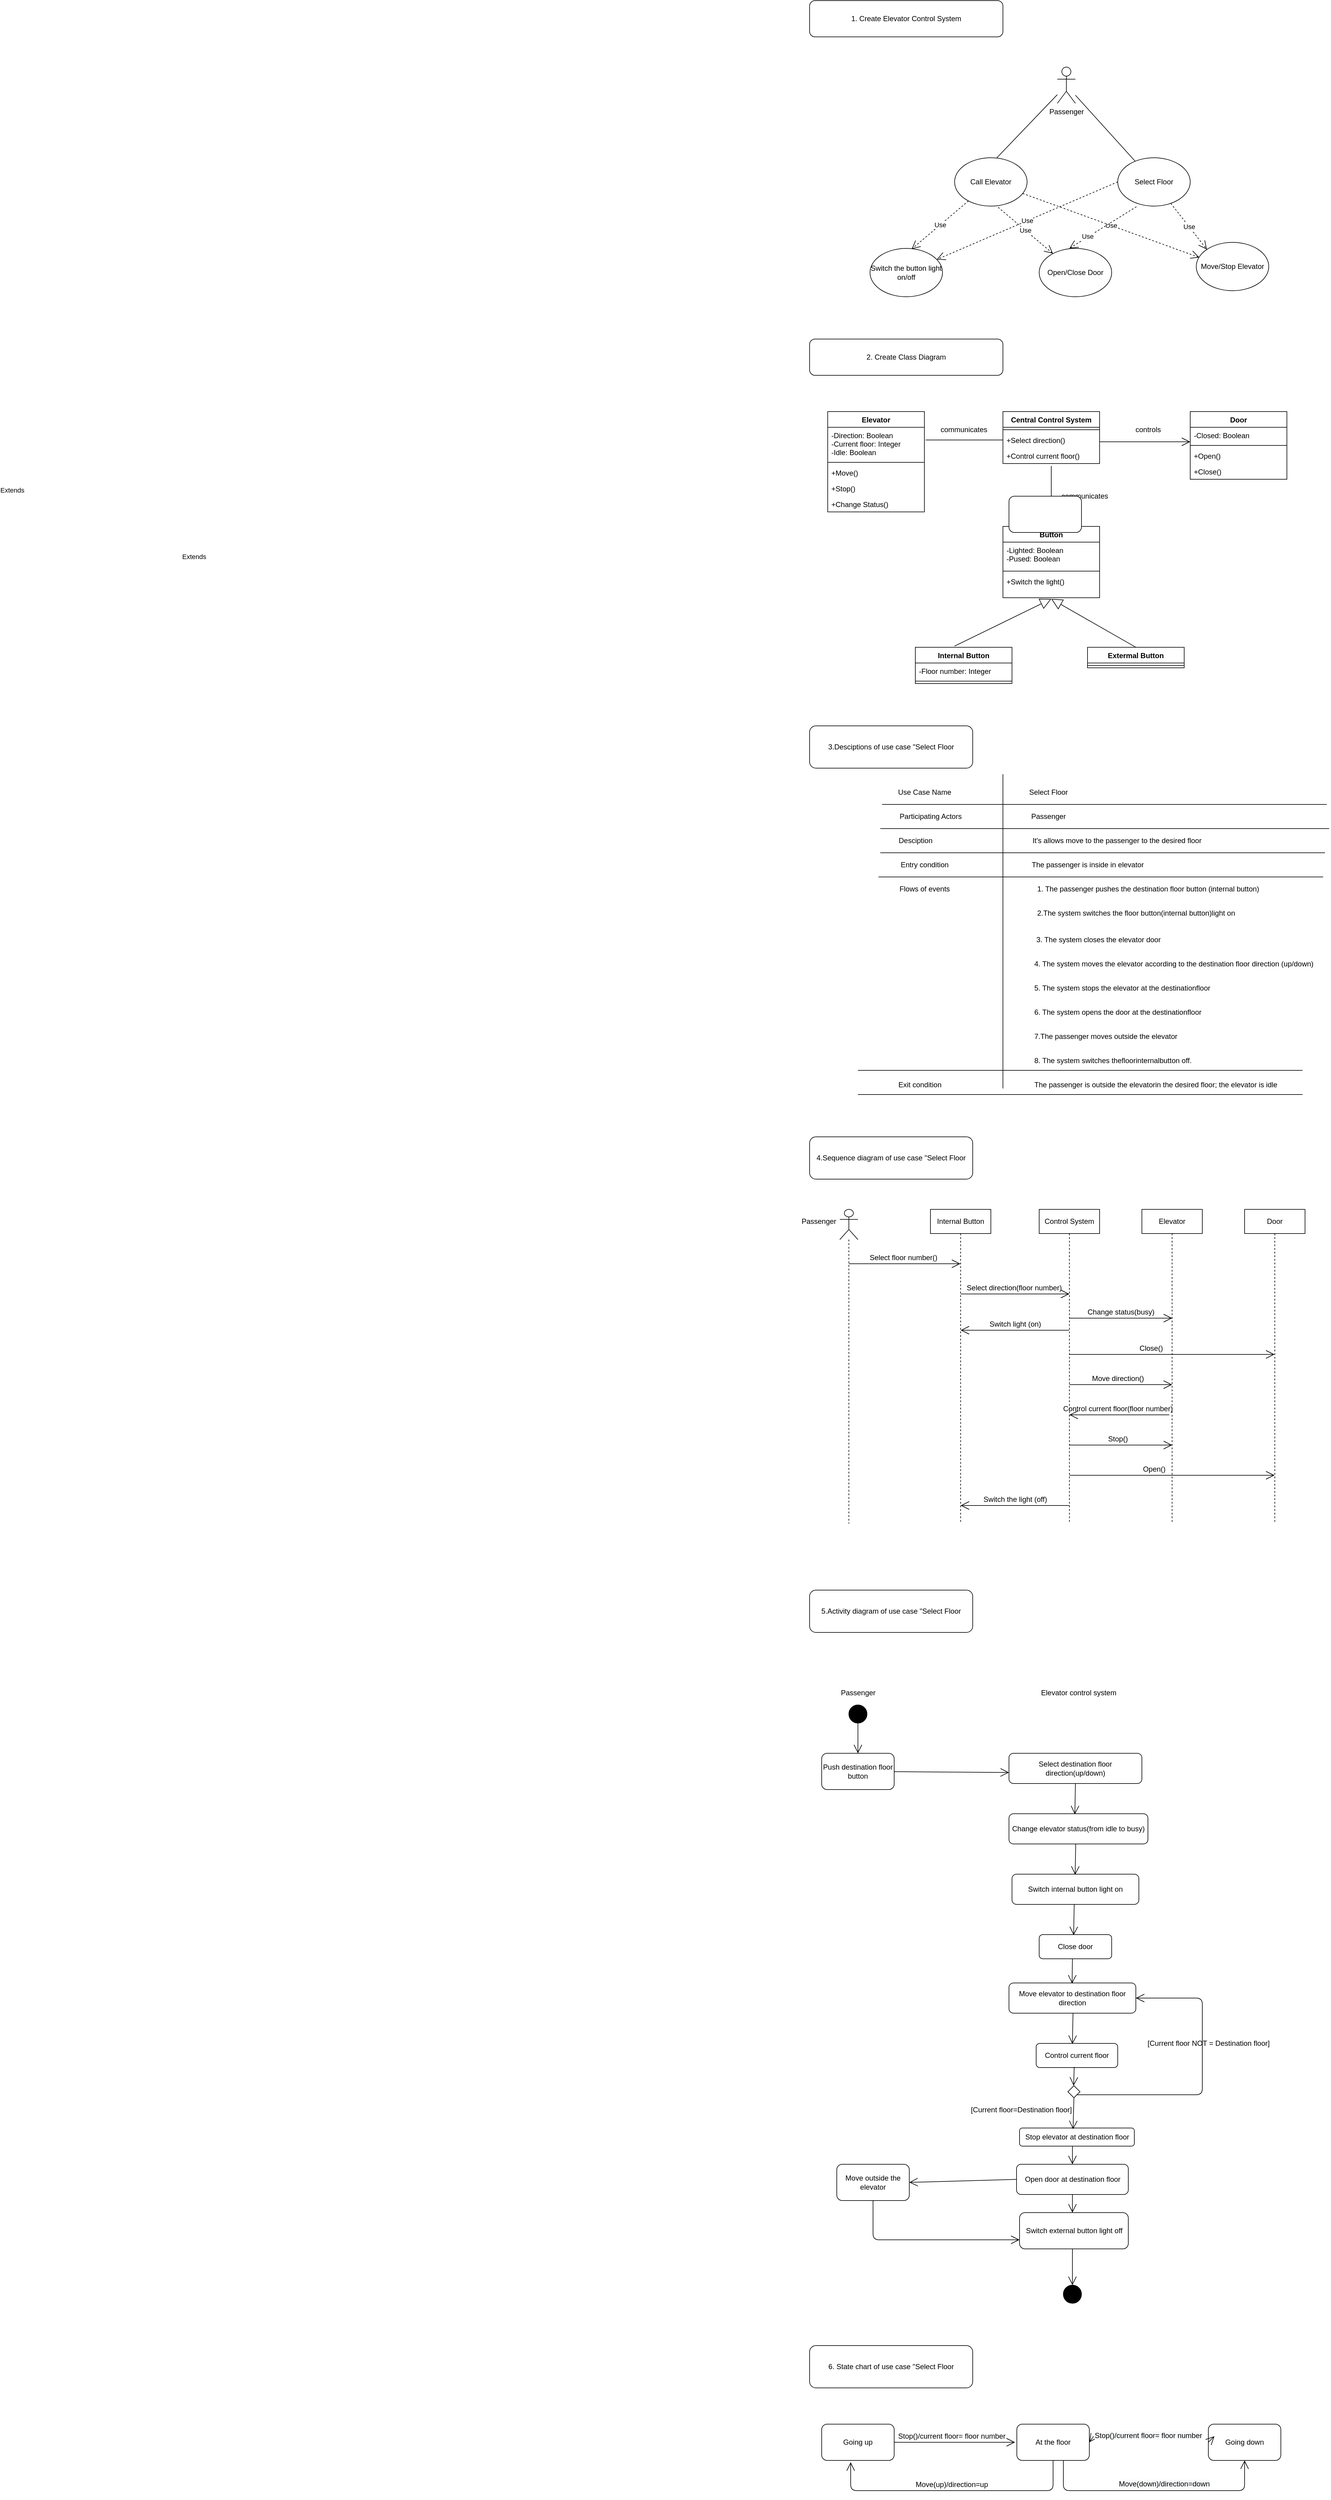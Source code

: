 <mxfile version="14.5.1" type="google"><diagram id="pbk_MvcnNwwF2Nm0zAJP" name="Page-1"><mxGraphModel dx="2944" dy="737" grid="1" gridSize="10" guides="1" tooltips="1" connect="1" arrows="1" fold="1" page="1" pageScale="1" pageWidth="850" pageHeight="1100" math="0" shadow="0"><root><mxCell id="0"/><mxCell id="1" parent="0"/><mxCell id="ziAz_eVCTPs4lHtMJusK-6" value="Passenger" style="shape=umlActor;verticalLabelPosition=bottom;verticalAlign=top;html=1;outlineConnect=0;" parent="1" vertex="1"><mxGeometry x="410" y="110" width="30" height="60" as="geometry"/></mxCell><mxCell id="ziAz_eVCTPs4lHtMJusK-7" value="" style="endArrow=none;html=1;" parent="1" target="ziAz_eVCTPs4lHtMJusK-6" edge="1"><mxGeometry width="50" height="50" relative="1" as="geometry"><mxPoint x="310" y="260" as="sourcePoint"/><mxPoint x="360" y="210" as="targetPoint"/></mxGeometry></mxCell><mxCell id="ziAz_eVCTPs4lHtMJusK-8" value="" style="endArrow=none;html=1;" parent="1" source="ziAz_eVCTPs4lHtMJusK-10" target="ziAz_eVCTPs4lHtMJusK-6" edge="1"><mxGeometry width="50" height="50" relative="1" as="geometry"><mxPoint x="500" y="260" as="sourcePoint"/><mxPoint x="480" y="210" as="targetPoint"/></mxGeometry></mxCell><mxCell id="ziAz_eVCTPs4lHtMJusK-9" value="Call Elevator" style="ellipse;whiteSpace=wrap;html=1;" parent="1" vertex="1"><mxGeometry x="240" y="260" width="120" height="80" as="geometry"/></mxCell><mxCell id="ziAz_eVCTPs4lHtMJusK-10" value="Select Floor" style="ellipse;whiteSpace=wrap;html=1;" parent="1" vertex="1"><mxGeometry x="510" y="260" width="120" height="80" as="geometry"/></mxCell><mxCell id="ziAz_eVCTPs4lHtMJusK-11" value="Switch the button light on/off" style="ellipse;whiteSpace=wrap;html=1;" parent="1" vertex="1"><mxGeometry x="100" y="410" width="120" height="80" as="geometry"/></mxCell><mxCell id="ziAz_eVCTPs4lHtMJusK-12" value="Open/Close Door" style="ellipse;whiteSpace=wrap;html=1;" parent="1" vertex="1"><mxGeometry x="380" y="410" width="120" height="80" as="geometry"/></mxCell><mxCell id="ziAz_eVCTPs4lHtMJusK-13" value="Move/Stop Elevator" style="ellipse;whiteSpace=wrap;html=1;" parent="1" vertex="1"><mxGeometry x="640" y="400" width="120" height="80" as="geometry"/></mxCell><mxCell id="ziAz_eVCTPs4lHtMJusK-14" value="Use" style="endArrow=open;endSize=12;dashed=1;html=1;entryX=0.575;entryY=0.013;entryDx=0;entryDy=0;entryPerimeter=0;" parent="1" source="ziAz_eVCTPs4lHtMJusK-9" target="ziAz_eVCTPs4lHtMJusK-11" edge="1"><mxGeometry width="160" relative="1" as="geometry"><mxPoint x="100" y="380" as="sourcePoint"/><mxPoint x="260" y="380" as="targetPoint"/></mxGeometry></mxCell><mxCell id="ziAz_eVCTPs4lHtMJusK-16" value="Use" style="endArrow=open;endSize=12;dashed=1;html=1;exitX=0.6;exitY=1.025;exitDx=0;exitDy=0;exitPerimeter=0;" parent="1" source="ziAz_eVCTPs4lHtMJusK-9" target="ziAz_eVCTPs4lHtMJusK-12" edge="1"><mxGeometry width="160" relative="1" as="geometry"><mxPoint x="310" y="560" as="sourcePoint"/><mxPoint x="470" y="560" as="targetPoint"/></mxGeometry></mxCell><mxCell id="ziAz_eVCTPs4lHtMJusK-17" value="Use" style="endArrow=open;endSize=12;dashed=1;html=1;entryX=0.042;entryY=0.313;entryDx=0;entryDy=0;entryPerimeter=0;" parent="1" source="ziAz_eVCTPs4lHtMJusK-9" target="ziAz_eVCTPs4lHtMJusK-13" edge="1"><mxGeometry width="160" relative="1" as="geometry"><mxPoint x="400" y="370" as="sourcePoint"/><mxPoint x="560" y="370" as="targetPoint"/></mxGeometry></mxCell><mxCell id="ziAz_eVCTPs4lHtMJusK-18" value="Use" style="endArrow=open;endSize=12;dashed=1;html=1;entryX=0;entryY=0;entryDx=0;entryDy=0;" parent="1" source="ziAz_eVCTPs4lHtMJusK-10" target="ziAz_eVCTPs4lHtMJusK-13" edge="1"><mxGeometry width="160" relative="1" as="geometry"><mxPoint x="490" y="600" as="sourcePoint"/><mxPoint x="650" y="600" as="targetPoint"/></mxGeometry></mxCell><mxCell id="ziAz_eVCTPs4lHtMJusK-19" value="Use" style="endArrow=open;endSize=12;dashed=1;html=1;exitX=0.258;exitY=1.013;exitDx=0;exitDy=0;exitPerimeter=0;entryX=0.417;entryY=0;entryDx=0;entryDy=0;entryPerimeter=0;" parent="1" source="ziAz_eVCTPs4lHtMJusK-10" target="ziAz_eVCTPs4lHtMJusK-12" edge="1"><mxGeometry x="0.449" y="-1" width="160" relative="1" as="geometry"><mxPoint x="240" y="650" as="sourcePoint"/><mxPoint x="400" y="650" as="targetPoint"/><mxPoint as="offset"/></mxGeometry></mxCell><mxCell id="ziAz_eVCTPs4lHtMJusK-20" value="Use" style="endArrow=open;endSize=12;dashed=1;html=1;exitX=0;exitY=0.5;exitDx=0;exitDy=0;" parent="1" source="ziAz_eVCTPs4lHtMJusK-10" target="ziAz_eVCTPs4lHtMJusK-11" edge="1"><mxGeometry width="160" relative="1" as="geometry"><mxPoint x="440" y="650" as="sourcePoint"/><mxPoint x="600" y="650" as="targetPoint"/></mxGeometry></mxCell><mxCell id="ziAz_eVCTPs4lHtMJusK-22" value="1. Create Elevator Control System&lt;br&gt;" style="rounded=1;whiteSpace=wrap;html=1;" parent="1" vertex="1"><mxGeometry width="320" height="60" as="geometry"/></mxCell><mxCell id="ziAz_eVCTPs4lHtMJusK-23" value="2. Create Class Diagram&lt;br&gt;" style="rounded=1;whiteSpace=wrap;html=1;" parent="1" vertex="1"><mxGeometry y="560" width="320" height="60" as="geometry"/></mxCell><mxCell id="ziAz_eVCTPs4lHtMJusK-32" value="Elevator" style="swimlane;fontStyle=1;align=center;verticalAlign=top;childLayout=stackLayout;horizontal=1;startSize=26;horizontalStack=0;resizeParent=1;resizeParentMax=0;resizeLast=0;collapsible=1;marginBottom=0;" parent="1" vertex="1"><mxGeometry x="30" y="680" width="160" height="166" as="geometry"/></mxCell><mxCell id="ziAz_eVCTPs4lHtMJusK-33" value="-Direction: Boolean&#10;-Current floor: Integer&#10;-Idle: Boolean" style="text;strokeColor=none;fillColor=none;align=left;verticalAlign=top;spacingLeft=4;spacingRight=4;overflow=hidden;rotatable=0;points=[[0,0.5],[1,0.5]];portConstraint=eastwest;" parent="ziAz_eVCTPs4lHtMJusK-32" vertex="1"><mxGeometry y="26" width="160" height="54" as="geometry"/></mxCell><mxCell id="ziAz_eVCTPs4lHtMJusK-34" value="" style="line;strokeWidth=1;fillColor=none;align=left;verticalAlign=middle;spacingTop=-1;spacingLeft=3;spacingRight=3;rotatable=0;labelPosition=right;points=[];portConstraint=eastwest;" parent="ziAz_eVCTPs4lHtMJusK-32" vertex="1"><mxGeometry y="80" width="160" height="8" as="geometry"/></mxCell><mxCell id="ziAz_eVCTPs4lHtMJusK-56" value="+Move()&#10;" style="text;strokeColor=none;fillColor=none;align=left;verticalAlign=top;spacingLeft=4;spacingRight=4;overflow=hidden;rotatable=0;points=[[0,0.5],[1,0.5]];portConstraint=eastwest;" parent="ziAz_eVCTPs4lHtMJusK-32" vertex="1"><mxGeometry y="88" width="160" height="26" as="geometry"/></mxCell><mxCell id="ziAz_eVCTPs4lHtMJusK-57" value="+Stop()" style="text;strokeColor=none;fillColor=none;align=left;verticalAlign=top;spacingLeft=4;spacingRight=4;overflow=hidden;rotatable=0;points=[[0,0.5],[1,0.5]];portConstraint=eastwest;" parent="ziAz_eVCTPs4lHtMJusK-32" vertex="1"><mxGeometry y="114" width="160" height="26" as="geometry"/></mxCell><mxCell id="gfGAwWqPzWDFvQVT1pBm-1" value="+Change Status()" style="text;strokeColor=none;fillColor=none;align=left;verticalAlign=top;spacingLeft=4;spacingRight=4;overflow=hidden;rotatable=0;points=[[0,0.5],[1,0.5]];portConstraint=eastwest;" vertex="1" parent="ziAz_eVCTPs4lHtMJusK-32"><mxGeometry y="140" width="160" height="26" as="geometry"/></mxCell><mxCell id="ziAz_eVCTPs4lHtMJusK-36" value="Central Control System" style="swimlane;fontStyle=1;align=center;verticalAlign=top;childLayout=stackLayout;horizontal=1;startSize=26;horizontalStack=0;resizeParent=1;resizeParentMax=0;resizeLast=0;collapsible=1;marginBottom=0;" parent="1" vertex="1"><mxGeometry x="320" y="680" width="160" height="86" as="geometry"/></mxCell><mxCell id="ziAz_eVCTPs4lHtMJusK-38" value="" style="line;strokeWidth=1;fillColor=none;align=left;verticalAlign=middle;spacingTop=-1;spacingLeft=3;spacingRight=3;rotatable=0;labelPosition=right;points=[];portConstraint=eastwest;" parent="ziAz_eVCTPs4lHtMJusK-36" vertex="1"><mxGeometry y="26" width="160" height="8" as="geometry"/></mxCell><mxCell id="ziAz_eVCTPs4lHtMJusK-39" value="+Select direction()" style="text;strokeColor=none;fillColor=none;align=left;verticalAlign=top;spacingLeft=4;spacingRight=4;overflow=hidden;rotatable=0;points=[[0,0.5],[1,0.5]];portConstraint=eastwest;" parent="ziAz_eVCTPs4lHtMJusK-36" vertex="1"><mxGeometry y="34" width="160" height="26" as="geometry"/></mxCell><mxCell id="gfGAwWqPzWDFvQVT1pBm-2" value="+Control current floor()" style="text;strokeColor=none;fillColor=none;align=left;verticalAlign=top;spacingLeft=4;spacingRight=4;overflow=hidden;rotatable=0;points=[[0,0.5],[1,0.5]];portConstraint=eastwest;" vertex="1" parent="ziAz_eVCTPs4lHtMJusK-36"><mxGeometry y="60" width="160" height="26" as="geometry"/></mxCell><mxCell id="ziAz_eVCTPs4lHtMJusK-40" value="Door" style="swimlane;fontStyle=1;align=center;verticalAlign=top;childLayout=stackLayout;horizontal=1;startSize=26;horizontalStack=0;resizeParent=1;resizeParentMax=0;resizeLast=0;collapsible=1;marginBottom=0;" parent="1" vertex="1"><mxGeometry x="630" y="680" width="160" height="112" as="geometry"/></mxCell><mxCell id="ziAz_eVCTPs4lHtMJusK-41" value="-Closed: Boolean" style="text;strokeColor=none;fillColor=none;align=left;verticalAlign=top;spacingLeft=4;spacingRight=4;overflow=hidden;rotatable=0;points=[[0,0.5],[1,0.5]];portConstraint=eastwest;" parent="ziAz_eVCTPs4lHtMJusK-40" vertex="1"><mxGeometry y="26" width="160" height="26" as="geometry"/></mxCell><mxCell id="ziAz_eVCTPs4lHtMJusK-42" value="" style="line;strokeWidth=1;fillColor=none;align=left;verticalAlign=middle;spacingTop=-1;spacingLeft=3;spacingRight=3;rotatable=0;labelPosition=right;points=[];portConstraint=eastwest;" parent="ziAz_eVCTPs4lHtMJusK-40" vertex="1"><mxGeometry y="52" width="160" height="8" as="geometry"/></mxCell><mxCell id="ziAz_eVCTPs4lHtMJusK-43" value="+Open()" style="text;strokeColor=none;fillColor=none;align=left;verticalAlign=top;spacingLeft=4;spacingRight=4;overflow=hidden;rotatable=0;points=[[0,0.5],[1,0.5]];portConstraint=eastwest;" parent="ziAz_eVCTPs4lHtMJusK-40" vertex="1"><mxGeometry y="60" width="160" height="26" as="geometry"/></mxCell><mxCell id="gfGAwWqPzWDFvQVT1pBm-3" value="+Close()" style="text;strokeColor=none;fillColor=none;align=left;verticalAlign=top;spacingLeft=4;spacingRight=4;overflow=hidden;rotatable=0;points=[[0,0.5],[1,0.5]];portConstraint=eastwest;" vertex="1" parent="ziAz_eVCTPs4lHtMJusK-40"><mxGeometry y="86" width="160" height="26" as="geometry"/></mxCell><mxCell id="ziAz_eVCTPs4lHtMJusK-44" value="Button" style="swimlane;fontStyle=1;align=center;verticalAlign=top;childLayout=stackLayout;horizontal=1;startSize=26;horizontalStack=0;resizeParent=1;resizeParentMax=0;resizeLast=0;collapsible=1;marginBottom=0;" parent="1" vertex="1"><mxGeometry x="320" y="870" width="160" height="118" as="geometry"/></mxCell><mxCell id="ziAz_eVCTPs4lHtMJusK-45" value="-Lighted: Boolean&#10;-Pused: Boolean" style="text;strokeColor=none;fillColor=none;align=left;verticalAlign=top;spacingLeft=4;spacingRight=4;overflow=hidden;rotatable=0;points=[[0,0.5],[1,0.5]];portConstraint=eastwest;" parent="ziAz_eVCTPs4lHtMJusK-44" vertex="1"><mxGeometry y="26" width="160" height="44" as="geometry"/></mxCell><mxCell id="ziAz_eVCTPs4lHtMJusK-46" value="" style="line;strokeWidth=1;fillColor=none;align=left;verticalAlign=middle;spacingTop=-1;spacingLeft=3;spacingRight=3;rotatable=0;labelPosition=right;points=[];portConstraint=eastwest;" parent="ziAz_eVCTPs4lHtMJusK-44" vertex="1"><mxGeometry y="70" width="160" height="8" as="geometry"/></mxCell><mxCell id="ziAz_eVCTPs4lHtMJusK-47" value="+Switch the light()" style="text;strokeColor=none;fillColor=none;align=left;verticalAlign=top;spacingLeft=4;spacingRight=4;overflow=hidden;rotatable=0;points=[[0,0.5],[1,0.5]];portConstraint=eastwest;" parent="ziAz_eVCTPs4lHtMJusK-44" vertex="1"><mxGeometry y="78" width="160" height="40" as="geometry"/></mxCell><mxCell id="ziAz_eVCTPs4lHtMJusK-48" value="Internal Button" style="swimlane;fontStyle=1;align=center;verticalAlign=top;childLayout=stackLayout;horizontal=1;startSize=26;horizontalStack=0;resizeParent=1;resizeParentMax=0;resizeLast=0;collapsible=1;marginBottom=0;" parent="1" vertex="1"><mxGeometry x="175" y="1070" width="160" height="60" as="geometry"/></mxCell><mxCell id="ziAz_eVCTPs4lHtMJusK-49" value="-Floor number: Integer" style="text;strokeColor=none;fillColor=none;align=left;verticalAlign=top;spacingLeft=4;spacingRight=4;overflow=hidden;rotatable=0;points=[[0,0.5],[1,0.5]];portConstraint=eastwest;" parent="ziAz_eVCTPs4lHtMJusK-48" vertex="1"><mxGeometry y="26" width="160" height="26" as="geometry"/></mxCell><mxCell id="ziAz_eVCTPs4lHtMJusK-50" value="" style="line;strokeWidth=1;fillColor=none;align=left;verticalAlign=middle;spacingTop=-1;spacingLeft=3;spacingRight=3;rotatable=0;labelPosition=right;points=[];portConstraint=eastwest;" parent="ziAz_eVCTPs4lHtMJusK-48" vertex="1"><mxGeometry y="52" width="160" height="8" as="geometry"/></mxCell><mxCell id="gfGAwWqPzWDFvQVT1pBm-6" value="Extermal Button" style="swimlane;fontStyle=1;align=center;verticalAlign=top;childLayout=stackLayout;horizontal=1;startSize=26;horizontalStack=0;resizeParent=1;resizeParentMax=0;resizeLast=0;collapsible=1;marginBottom=0;" vertex="1" parent="1"><mxGeometry x="460" y="1070" width="160" height="34" as="geometry"/></mxCell><mxCell id="gfGAwWqPzWDFvQVT1pBm-8" value="" style="line;strokeWidth=1;fillColor=none;align=left;verticalAlign=middle;spacingTop=-1;spacingLeft=3;spacingRight=3;rotatable=0;labelPosition=right;points=[];portConstraint=eastwest;" vertex="1" parent="gfGAwWqPzWDFvQVT1pBm-6"><mxGeometry y="26" width="160" height="8" as="geometry"/></mxCell><mxCell id="gfGAwWqPzWDFvQVT1pBm-10" value="" style="endArrow=none;html=1;entryX=0;entryY=0.5;entryDx=0;entryDy=0;" edge="1" parent="1" target="ziAz_eVCTPs4lHtMJusK-39"><mxGeometry width="50" height="50" relative="1" as="geometry"><mxPoint x="192" y="727" as="sourcePoint"/><mxPoint x="160" y="950" as="targetPoint"/></mxGeometry></mxCell><mxCell id="gfGAwWqPzWDFvQVT1pBm-11" value="communicates" style="text;html=1;align=center;verticalAlign=middle;resizable=0;points=[];autosize=1;" vertex="1" parent="1"><mxGeometry x="210" y="700" width="90" height="20" as="geometry"/></mxCell><mxCell id="gfGAwWqPzWDFvQVT1pBm-12" value="" style="endArrow=open;endFill=1;endSize=12;html=1;" edge="1" parent="1"><mxGeometry width="160" relative="1" as="geometry"><mxPoint x="480" y="730" as="sourcePoint"/><mxPoint x="630" y="730" as="targetPoint"/></mxGeometry></mxCell><mxCell id="gfGAwWqPzWDFvQVT1pBm-13" value="controls" style="text;html=1;align=center;verticalAlign=middle;resizable=0;points=[];autosize=1;" vertex="1" parent="1"><mxGeometry x="530" y="700" width="60" height="20" as="geometry"/></mxCell><mxCell id="gfGAwWqPzWDFvQVT1pBm-14" value="communicates" style="text;html=1;align=center;verticalAlign=middle;resizable=0;points=[];autosize=1;" vertex="1" parent="1"><mxGeometry x="410" y="810" width="90" height="20" as="geometry"/></mxCell><mxCell id="gfGAwWqPzWDFvQVT1pBm-15" value="" style="endArrow=none;html=1;exitX=0.5;exitY=1.154;exitDx=0;exitDy=0;exitPerimeter=0;" edge="1" parent="1" source="gfGAwWqPzWDFvQVT1pBm-2" target="ziAz_eVCTPs4lHtMJusK-44"><mxGeometry width="50" height="50" relative="1" as="geometry"><mxPoint x="320" y="819.5" as="sourcePoint"/><mxPoint x="448" y="819.5" as="targetPoint"/></mxGeometry></mxCell><mxCell id="gfGAwWqPzWDFvQVT1pBm-18" value="Extends" style="endArrow=block;endSize=16;endFill=0;html=1;exitX=0.406;exitY=-0.033;exitDx=0;exitDy=0;exitPerimeter=0;" edge="1" parent="1" source="ziAz_eVCTPs4lHtMJusK-48"><mxGeometry x="-1" y="1581" width="160" relative="1" as="geometry"><mxPoint x="150" y="1070" as="sourcePoint"/><mxPoint x="400" y="990" as="targetPoint"/><mxPoint x="-867" y="1163" as="offset"/></mxGeometry></mxCell><mxCell id="gfGAwWqPzWDFvQVT1pBm-20" value="Extends" style="endArrow=block;endSize=16;endFill=0;html=1;exitX=0.5;exitY=0;exitDx=0;exitDy=0;" edge="1" parent="1" source="gfGAwWqPzWDFvQVT1pBm-6"><mxGeometry x="1" y="1422" width="160" relative="1" as="geometry"><mxPoint x="520" y="980" as="sourcePoint"/><mxPoint x="400" y="990" as="targetPoint"/><mxPoint x="-714" y="-1305" as="offset"/></mxGeometry></mxCell><mxCell id="gfGAwWqPzWDFvQVT1pBm-21" value="" style="rounded=1;whiteSpace=wrap;html=1;" vertex="1" parent="1"><mxGeometry x="330" y="820" width="120" height="60" as="geometry"/></mxCell><mxCell id="gfGAwWqPzWDFvQVT1pBm-22" value="3.Desciptions of use case &quot;Select Floor" style="rounded=1;whiteSpace=wrap;html=1;" vertex="1" parent="1"><mxGeometry y="1200" width="270" height="70" as="geometry"/></mxCell><mxCell id="gfGAwWqPzWDFvQVT1pBm-25" value="Use Case Name" style="text;html=1;align=center;verticalAlign=middle;resizable=0;points=[];autosize=1;" vertex="1" parent="1"><mxGeometry x="140" y="1300" width="100" height="20" as="geometry"/></mxCell><mxCell id="gfGAwWqPzWDFvQVT1pBm-28" value="Select Floor" style="text;html=1;align=center;verticalAlign=middle;resizable=0;points=[];autosize=1;" vertex="1" parent="1"><mxGeometry x="355" y="1300" width="80" height="20" as="geometry"/></mxCell><mxCell id="gfGAwWqPzWDFvQVT1pBm-29" value="Participating Actors" style="text;html=1;align=center;verticalAlign=middle;resizable=0;points=[];autosize=1;" vertex="1" parent="1"><mxGeometry x="140" y="1340" width="120" height="20" as="geometry"/></mxCell><mxCell id="gfGAwWqPzWDFvQVT1pBm-30" value="Passenger" style="text;html=1;align=center;verticalAlign=middle;resizable=0;points=[];autosize=1;" vertex="1" parent="1"><mxGeometry x="360" y="1340" width="70" height="20" as="geometry"/></mxCell><mxCell id="gfGAwWqPzWDFvQVT1pBm-31" value="Desciption" style="text;html=1;align=center;verticalAlign=middle;resizable=0;points=[];autosize=1;" vertex="1" parent="1"><mxGeometry x="140" y="1380" width="70" height="20" as="geometry"/></mxCell><mxCell id="gfGAwWqPzWDFvQVT1pBm-32" value="It's allows move to the passenger to the desired floor&amp;nbsp;" style="text;html=1;align=center;verticalAlign=middle;resizable=0;points=[];autosize=1;" vertex="1" parent="1"><mxGeometry x="360" y="1380" width="300" height="20" as="geometry"/></mxCell><mxCell id="gfGAwWqPzWDFvQVT1pBm-33" value="Entry condition" style="text;html=1;align=center;verticalAlign=middle;resizable=0;points=[];autosize=1;" vertex="1" parent="1"><mxGeometry x="145" y="1420" width="90" height="20" as="geometry"/></mxCell><mxCell id="gfGAwWqPzWDFvQVT1pBm-34" value="The passenger is inside in elevator" style="text;html=1;align=center;verticalAlign=middle;resizable=0;points=[];autosize=1;" vertex="1" parent="1"><mxGeometry x="360" y="1420" width="200" height="20" as="geometry"/></mxCell><mxCell id="gfGAwWqPzWDFvQVT1pBm-35" value="Flows of events" style="text;html=1;align=center;verticalAlign=middle;resizable=0;points=[];autosize=1;" vertex="1" parent="1"><mxGeometry x="140" y="1460" width="100" height="20" as="geometry"/></mxCell><mxCell id="gfGAwWqPzWDFvQVT1pBm-36" value="1. The passenger pushes the destination floor button (internal button)" style="text;html=1;align=center;verticalAlign=middle;resizable=0;points=[];autosize=1;" vertex="1" parent="1"><mxGeometry x="370" y="1460" width="380" height="20" as="geometry"/></mxCell><mxCell id="gfGAwWqPzWDFvQVT1pBm-37" value="2.The system switches the floor button(internal button)light on" style="text;html=1;align=center;verticalAlign=middle;resizable=0;points=[];autosize=1;" vertex="1" parent="1"><mxGeometry x="370" y="1500" width="340" height="20" as="geometry"/></mxCell><mxCell id="gfGAwWqPzWDFvQVT1pBm-38" value="&amp;nbsp;3. The system closes the elevator door" style="text;whiteSpace=wrap;html=1;" vertex="1" parent="1"><mxGeometry x="370" y="1540" width="230" height="30" as="geometry"/></mxCell><mxCell id="gfGAwWqPzWDFvQVT1pBm-39" value="4. The system moves the elevator according to the destination floor direction (up/down)" style="text;whiteSpace=wrap;html=1;" vertex="1" parent="1"><mxGeometry x="370" y="1580" width="490" height="30" as="geometry"/></mxCell><mxCell id="gfGAwWqPzWDFvQVT1pBm-40" value="5. The system stops the elevator at the destinationfloor" style="text;whiteSpace=wrap;html=1;" vertex="1" parent="1"><mxGeometry x="370" y="1620" width="320" height="30" as="geometry"/></mxCell><mxCell id="gfGAwWqPzWDFvQVT1pBm-41" value="6. The system opens the door at the destinationfloor" style="text;whiteSpace=wrap;html=1;" vertex="1" parent="1"><mxGeometry x="370" y="1660" width="300" height="30" as="geometry"/></mxCell><mxCell id="gfGAwWqPzWDFvQVT1pBm-42" value="7.The passenger moves outside the elevator" style="text;whiteSpace=wrap;html=1;" vertex="1" parent="1"><mxGeometry x="370" y="1700" width="260" height="30" as="geometry"/></mxCell><mxCell id="gfGAwWqPzWDFvQVT1pBm-43" value="8. The system switches thefloorinternalbutton off." style="text;whiteSpace=wrap;html=1;" vertex="1" parent="1"><mxGeometry x="370" y="1740" width="290" height="30" as="geometry"/></mxCell><mxCell id="gfGAwWqPzWDFvQVT1pBm-44" value="Exit condition" style="text;whiteSpace=wrap;html=1;" vertex="1" parent="1"><mxGeometry x="145" y="1780" width="100" height="30" as="geometry"/></mxCell><mxCell id="gfGAwWqPzWDFvQVT1pBm-45" value="The passenger is outside the elevatorin the desired floor; the elevator is idle" style="text;whiteSpace=wrap;html=1;" vertex="1" parent="1"><mxGeometry x="370" y="1780" width="430" height="30" as="geometry"/></mxCell><mxCell id="gfGAwWqPzWDFvQVT1pBm-46" value="" style="endArrow=none;html=1;" edge="1" parent="1"><mxGeometry width="50" height="50" relative="1" as="geometry"><mxPoint x="120" y="1330" as="sourcePoint"/><mxPoint x="856" y="1330" as="targetPoint"/></mxGeometry></mxCell><mxCell id="gfGAwWqPzWDFvQVT1pBm-47" value="" style="endArrow=none;html=1;" edge="1" parent="1"><mxGeometry width="50" height="50" relative="1" as="geometry"><mxPoint x="124" y="1370" as="sourcePoint"/><mxPoint x="860" y="1370" as="targetPoint"/></mxGeometry></mxCell><mxCell id="gfGAwWqPzWDFvQVT1pBm-48" value="" style="endArrow=none;html=1;" edge="1" parent="1"><mxGeometry width="50" height="50" relative="1" as="geometry"><mxPoint x="117" y="1410" as="sourcePoint"/><mxPoint x="853" y="1410" as="targetPoint"/></mxGeometry></mxCell><mxCell id="gfGAwWqPzWDFvQVT1pBm-49" value="" style="endArrow=none;html=1;" edge="1" parent="1"><mxGeometry width="50" height="50" relative="1" as="geometry"><mxPoint x="114" y="1450" as="sourcePoint"/><mxPoint x="850" y="1450" as="targetPoint"/></mxGeometry></mxCell><mxCell id="gfGAwWqPzWDFvQVT1pBm-50" value="" style="endArrow=none;html=1;" edge="1" parent="1"><mxGeometry width="50" height="50" relative="1" as="geometry"><mxPoint x="117" y="1370" as="sourcePoint"/><mxPoint x="853" y="1370" as="targetPoint"/></mxGeometry></mxCell><mxCell id="gfGAwWqPzWDFvQVT1pBm-52" value="" style="endArrow=none;html=1;" edge="1" parent="1"><mxGeometry width="50" height="50" relative="1" as="geometry"><mxPoint x="320" y="1280" as="sourcePoint"/><mxPoint x="320" y="1800" as="targetPoint"/></mxGeometry></mxCell><mxCell id="gfGAwWqPzWDFvQVT1pBm-55" value="" style="endArrow=none;html=1;" edge="1" parent="1"><mxGeometry width="50" height="50" relative="1" as="geometry"><mxPoint x="80" y="1770" as="sourcePoint"/><mxPoint x="816" y="1770" as="targetPoint"/></mxGeometry></mxCell><mxCell id="gfGAwWqPzWDFvQVT1pBm-57" value="" style="endArrow=none;html=1;" edge="1" parent="1"><mxGeometry width="50" height="50" relative="1" as="geometry"><mxPoint x="80" y="1810" as="sourcePoint"/><mxPoint x="816" y="1810" as="targetPoint"/><Array as="points"><mxPoint x="396" y="1810"/></Array></mxGeometry></mxCell><mxCell id="gfGAwWqPzWDFvQVT1pBm-58" value="4.Sequence diagram of use case &quot;Select Floor" style="rounded=1;whiteSpace=wrap;html=1;" vertex="1" parent="1"><mxGeometry y="1880" width="270" height="70" as="geometry"/></mxCell><mxCell id="gfGAwWqPzWDFvQVT1pBm-59" value="" style="shape=umlLifeline;participant=umlActor;perimeter=lifelinePerimeter;whiteSpace=wrap;html=1;container=1;collapsible=0;recursiveResize=0;verticalAlign=top;spacingTop=36;outlineConnect=0;fontFamily=Helvetica;fontSize=12;fontColor=#000000;align=center;strokeColor=#000000;fillColor=#ffffff;size=50;" vertex="1" parent="1"><mxGeometry x="50" y="2000" width="30" height="520" as="geometry"/></mxCell><mxCell id="gfGAwWqPzWDFvQVT1pBm-60" value="Internal Button" style="shape=umlLifeline;perimeter=lifelinePerimeter;whiteSpace=wrap;html=1;container=1;collapsible=0;recursiveResize=0;outlineConnect=0;" vertex="1" parent="1"><mxGeometry x="200" y="2000" width="100" height="520" as="geometry"/></mxCell><mxCell id="gfGAwWqPzWDFvQVT1pBm-61" value="Control System" style="shape=umlLifeline;perimeter=lifelinePerimeter;whiteSpace=wrap;html=1;container=1;collapsible=0;recursiveResize=0;outlineConnect=0;" vertex="1" parent="1"><mxGeometry x="380" y="2000" width="100" height="520" as="geometry"/></mxCell><mxCell id="gfGAwWqPzWDFvQVT1pBm-62" value="Elevator" style="shape=umlLifeline;perimeter=lifelinePerimeter;whiteSpace=wrap;html=1;container=1;collapsible=0;recursiveResize=0;outlineConnect=0;" vertex="1" parent="1"><mxGeometry x="550" y="2000" width="100" height="520" as="geometry"/></mxCell><mxCell id="gfGAwWqPzWDFvQVT1pBm-63" value="Door" style="shape=umlLifeline;perimeter=lifelinePerimeter;whiteSpace=wrap;html=1;container=1;collapsible=0;recursiveResize=0;outlineConnect=0;" vertex="1" parent="1"><mxGeometry x="720" y="2000" width="100" height="520" as="geometry"/></mxCell><mxCell id="gfGAwWqPzWDFvQVT1pBm-64" value="" style="endArrow=open;endFill=1;endSize=12;html=1;" edge="1" parent="1" source="gfGAwWqPzWDFvQVT1pBm-59" target="gfGAwWqPzWDFvQVT1pBm-60"><mxGeometry width="160" relative="1" as="geometry"><mxPoint x="90" y="2130" as="sourcePoint"/><mxPoint x="250" y="2130" as="targetPoint"/><Array as="points"><mxPoint x="180" y="2090"/></Array></mxGeometry></mxCell><mxCell id="gfGAwWqPzWDFvQVT1pBm-65" value="Passenger" style="text;html=1;align=center;verticalAlign=middle;resizable=0;points=[];autosize=1;" vertex="1" parent="1"><mxGeometry x="-20" y="2010" width="70" height="20" as="geometry"/></mxCell><mxCell id="gfGAwWqPzWDFvQVT1pBm-66" value="Select floor number()" style="text;html=1;align=center;verticalAlign=middle;resizable=0;points=[];autosize=1;" vertex="1" parent="1"><mxGeometry x="90" y="2070" width="130" height="20" as="geometry"/></mxCell><mxCell id="gfGAwWqPzWDFvQVT1pBm-67" value="" style="endArrow=open;endFill=1;endSize=12;html=1;" edge="1" parent="1"><mxGeometry width="160" relative="1" as="geometry"><mxPoint x="250" y="2140" as="sourcePoint"/><mxPoint x="430" y="2140" as="targetPoint"/><Array as="points"><mxPoint x="365.5" y="2140"/></Array></mxGeometry></mxCell><mxCell id="gfGAwWqPzWDFvQVT1pBm-68" value="Select direction(floor number)&amp;nbsp;" style="text;html=1;align=center;verticalAlign=middle;resizable=0;points=[];autosize=1;" vertex="1" parent="1"><mxGeometry x="250" y="2120" width="180" height="20" as="geometry"/></mxCell><mxCell id="gfGAwWqPzWDFvQVT1pBm-69" value="" style="endArrow=open;endFill=1;endSize=12;html=1;" edge="1" parent="1"><mxGeometry width="160" relative="1" as="geometry"><mxPoint x="430" y="2180" as="sourcePoint"/><mxPoint x="600" y="2180" as="targetPoint"/><Array as="points"><mxPoint x="545.5" y="2180"/></Array></mxGeometry></mxCell><mxCell id="gfGAwWqPzWDFvQVT1pBm-70" value="Change status(busy)" style="text;html=1;align=center;verticalAlign=middle;resizable=0;points=[];autosize=1;" vertex="1" parent="1"><mxGeometry x="450" y="2160" width="130" height="20" as="geometry"/></mxCell><mxCell id="gfGAwWqPzWDFvQVT1pBm-71" value="" style="endArrow=open;endFill=1;endSize=12;html=1;" edge="1" parent="1" source="gfGAwWqPzWDFvQVT1pBm-61" target="gfGAwWqPzWDFvQVT1pBm-60"><mxGeometry width="160" relative="1" as="geometry"><mxPoint x="440" y="2190" as="sourcePoint"/><mxPoint x="610" y="2190" as="targetPoint"/><Array as="points"><mxPoint x="410" y="2200"/><mxPoint x="360" y="2200"/></Array></mxGeometry></mxCell><mxCell id="gfGAwWqPzWDFvQVT1pBm-72" value="Switch light (on)" style="text;html=1;align=center;verticalAlign=middle;resizable=0;points=[];autosize=1;" vertex="1" parent="1"><mxGeometry x="290" y="2180" width="100" height="20" as="geometry"/></mxCell><mxCell id="gfGAwWqPzWDFvQVT1pBm-73" value="" style="endArrow=open;endFill=1;endSize=12;html=1;" edge="1" parent="1" target="gfGAwWqPzWDFvQVT1pBm-63"><mxGeometry width="160" relative="1" as="geometry"><mxPoint x="430" y="2240" as="sourcePoint"/><mxPoint x="610" y="2190" as="targetPoint"/><Array as="points"><mxPoint x="430" y="2240"/></Array></mxGeometry></mxCell><mxCell id="gfGAwWqPzWDFvQVT1pBm-74" value="Close()" style="text;html=1;align=center;verticalAlign=middle;resizable=0;points=[];autosize=1;" vertex="1" parent="1"><mxGeometry x="540" y="2220" width="50" height="20" as="geometry"/></mxCell><mxCell id="gfGAwWqPzWDFvQVT1pBm-75" value="" style="endArrow=open;endFill=1;endSize=12;html=1;" edge="1" parent="1"><mxGeometry width="160" relative="1" as="geometry"><mxPoint x="430" y="2290" as="sourcePoint"/><mxPoint x="600" y="2290" as="targetPoint"/><Array as="points"><mxPoint x="545.5" y="2290"/></Array></mxGeometry></mxCell><mxCell id="gfGAwWqPzWDFvQVT1pBm-76" value="Move direction()" style="text;html=1;align=center;verticalAlign=middle;resizable=0;points=[];autosize=1;" vertex="1" parent="1"><mxGeometry x="460" y="2270" width="100" height="20" as="geometry"/></mxCell><mxCell id="gfGAwWqPzWDFvQVT1pBm-78" value="" style="endArrow=open;endFill=1;endSize=12;html=1;" edge="1" parent="1" target="gfGAwWqPzWDFvQVT1pBm-61"><mxGeometry width="160" relative="1" as="geometry"><mxPoint x="430" y="2340" as="sourcePoint"/><mxPoint x="600" y="2340" as="targetPoint"/><Array as="points"><mxPoint x="600" y="2340"/></Array></mxGeometry></mxCell><mxCell id="gfGAwWqPzWDFvQVT1pBm-79" value="Control current floor(floor number)" style="text;html=1;align=center;verticalAlign=middle;resizable=0;points=[];autosize=1;" vertex="1" parent="1"><mxGeometry x="410" y="2320" width="200" height="20" as="geometry"/></mxCell><mxCell id="gfGAwWqPzWDFvQVT1pBm-80" value="" style="endArrow=open;endFill=1;endSize=12;html=1;" edge="1" parent="1"><mxGeometry width="160" relative="1" as="geometry"><mxPoint x="430" y="2390" as="sourcePoint"/><mxPoint x="600" y="2390" as="targetPoint"/><Array as="points"><mxPoint x="545.5" y="2390"/></Array></mxGeometry></mxCell><mxCell id="gfGAwWqPzWDFvQVT1pBm-81" value="Stop()" style="text;html=1;align=center;verticalAlign=middle;resizable=0;points=[];autosize=1;" vertex="1" parent="1"><mxGeometry x="485" y="2370" width="50" height="20" as="geometry"/></mxCell><mxCell id="gfGAwWqPzWDFvQVT1pBm-82" value="" style="endArrow=open;endFill=1;endSize=12;html=1;" edge="1" parent="1"><mxGeometry width="160" relative="1" as="geometry"><mxPoint x="430" y="2440" as="sourcePoint"/><mxPoint x="769.5" y="2440" as="targetPoint"/><Array as="points"><mxPoint x="430" y="2440"/></Array></mxGeometry></mxCell><mxCell id="gfGAwWqPzWDFvQVT1pBm-83" value="Open()" style="text;html=1;align=center;verticalAlign=middle;resizable=0;points=[];autosize=1;" vertex="1" parent="1"><mxGeometry x="545" y="2420" width="50" height="20" as="geometry"/></mxCell><mxCell id="gfGAwWqPzWDFvQVT1pBm-84" value="" style="endArrow=open;endFill=1;endSize=12;html=1;" edge="1" parent="1"><mxGeometry width="160" relative="1" as="geometry"><mxPoint x="430" y="2490" as="sourcePoint"/><mxPoint x="250" y="2490" as="targetPoint"/><Array as="points"><mxPoint x="410.5" y="2490"/><mxPoint x="360.5" y="2490"/></Array></mxGeometry></mxCell><mxCell id="gfGAwWqPzWDFvQVT1pBm-85" value="Switch the light (off)" style="text;html=1;align=center;verticalAlign=middle;resizable=0;points=[];autosize=1;" vertex="1" parent="1"><mxGeometry x="280" y="2470" width="120" height="20" as="geometry"/></mxCell><mxCell id="gfGAwWqPzWDFvQVT1pBm-86" value="5.Activity diagram of use case &quot;Select Floor" style="rounded=1;whiteSpace=wrap;html=1;" vertex="1" parent="1"><mxGeometry y="2630" width="270" height="70" as="geometry"/></mxCell><mxCell id="gfGAwWqPzWDFvQVT1pBm-87" value="" style="ellipse;whiteSpace=wrap;html=1;aspect=fixed;fillColor=#000000;" vertex="1" parent="1"><mxGeometry x="65" y="2820" width="30" height="30" as="geometry"/></mxCell><mxCell id="gfGAwWqPzWDFvQVT1pBm-88" value="" style="endArrow=open;endFill=1;endSize=12;html=1;exitX=0.5;exitY=1;exitDx=0;exitDy=0;" edge="1" parent="1" source="gfGAwWqPzWDFvQVT1pBm-87"><mxGeometry width="160" relative="1" as="geometry"><mxPoint x="45" y="2990" as="sourcePoint"/><mxPoint x="80" y="2900" as="targetPoint"/></mxGeometry></mxCell><mxCell id="gfGAwWqPzWDFvQVT1pBm-89" value="Push destination floor button" style="rounded=1;whiteSpace=wrap;html=1;fillColor=#FFFFFF;" vertex="1" parent="1"><mxGeometry x="20" y="2900" width="120" height="60" as="geometry"/></mxCell><mxCell id="gfGAwWqPzWDFvQVT1pBm-90" value="" style="endArrow=open;endFill=1;endSize=12;html=1;entryX=0;entryY=0.636;entryDx=0;entryDy=0;entryPerimeter=0;" edge="1" parent="1" source="gfGAwWqPzWDFvQVT1pBm-89" target="gfGAwWqPzWDFvQVT1pBm-93"><mxGeometry width="160" relative="1" as="geometry"><mxPoint x="140" y="2930" as="sourcePoint"/><mxPoint x="300" y="2930" as="targetPoint"/></mxGeometry></mxCell><mxCell id="gfGAwWqPzWDFvQVT1pBm-91" value="Passenger" style="text;html=1;align=center;verticalAlign=middle;resizable=0;points=[];autosize=1;" vertex="1" parent="1"><mxGeometry x="45" y="2790" width="70" height="20" as="geometry"/></mxCell><mxCell id="gfGAwWqPzWDFvQVT1pBm-93" value="Select destination floor direction(up/down)" style="rounded=1;whiteSpace=wrap;html=1;fillColor=#FFFFFF;" vertex="1" parent="1"><mxGeometry x="330" y="2900" width="220" height="50" as="geometry"/></mxCell><mxCell id="gfGAwWqPzWDFvQVT1pBm-94" value="Change elevator status(from idle to busy)" style="rounded=1;whiteSpace=wrap;html=1;fillColor=#FFFFFF;" vertex="1" parent="1"><mxGeometry x="330" y="3000" width="230" height="50" as="geometry"/></mxCell><mxCell id="gfGAwWqPzWDFvQVT1pBm-95" value="Switch internal button light on" style="rounded=1;whiteSpace=wrap;html=1;fillColor=#FFFFFF;" vertex="1" parent="1"><mxGeometry x="335" y="3100" width="210" height="50" as="geometry"/></mxCell><mxCell id="gfGAwWqPzWDFvQVT1pBm-96" value="Close door" style="rounded=1;whiteSpace=wrap;html=1;fillColor=#FFFFFF;" vertex="1" parent="1"><mxGeometry x="380" y="3200" width="120" height="40" as="geometry"/></mxCell><mxCell id="gfGAwWqPzWDFvQVT1pBm-97" value="Move elevator to destination floor direction" style="rounded=1;whiteSpace=wrap;html=1;fillColor=#FFFFFF;" vertex="1" parent="1"><mxGeometry x="330" y="3280" width="210" height="50" as="geometry"/></mxCell><mxCell id="gfGAwWqPzWDFvQVT1pBm-98" value="Control current floor" style="rounded=1;whiteSpace=wrap;html=1;fillColor=#FFFFFF;" vertex="1" parent="1"><mxGeometry x="375" y="3380" width="135" height="40" as="geometry"/></mxCell><mxCell id="gfGAwWqPzWDFvQVT1pBm-99" value="Stop elevator at destination floor" style="rounded=1;whiteSpace=wrap;html=1;fillColor=#FFFFFF;" vertex="1" parent="1"><mxGeometry x="347.5" y="3520" width="190" height="30" as="geometry"/></mxCell><mxCell id="gfGAwWqPzWDFvQVT1pBm-100" value="Open door at destination floor" style="rounded=1;whiteSpace=wrap;html=1;fillColor=#FFFFFF;" vertex="1" parent="1"><mxGeometry x="342.5" y="3580" width="185" height="50" as="geometry"/></mxCell><mxCell id="gfGAwWqPzWDFvQVT1pBm-101" value="Switch external button light off" style="rounded=1;whiteSpace=wrap;html=1;fillColor=#FFFFFF;" vertex="1" parent="1"><mxGeometry x="347.5" y="3660" width="180" height="60" as="geometry"/></mxCell><mxCell id="gfGAwWqPzWDFvQVT1pBm-102" value="Move outside the elevator" style="rounded=1;whiteSpace=wrap;html=1;fillColor=#FFFFFF;" vertex="1" parent="1"><mxGeometry x="45" y="3580" width="120" height="60" as="geometry"/></mxCell><mxCell id="gfGAwWqPzWDFvQVT1pBm-103" value="" style="endArrow=open;endFill=1;endSize=12;html=1;exitX=0.5;exitY=1;exitDx=0;exitDy=0;entryX=0.474;entryY=0.02;entryDx=0;entryDy=0;entryPerimeter=0;" edge="1" parent="1" source="gfGAwWqPzWDFvQVT1pBm-93" target="gfGAwWqPzWDFvQVT1pBm-94"><mxGeometry width="160" relative="1" as="geometry"><mxPoint x="220" y="3110" as="sourcePoint"/><mxPoint x="380" y="3110" as="targetPoint"/></mxGeometry></mxCell><mxCell id="gfGAwWqPzWDFvQVT1pBm-104" value="" style="endArrow=open;endFill=1;endSize=12;html=1;exitX=0.5;exitY=1;exitDx=0;exitDy=0;entryX=0.474;entryY=0.02;entryDx=0;entryDy=0;entryPerimeter=0;" edge="1" parent="1"><mxGeometry width="160" relative="1" as="geometry"><mxPoint x="440.48" y="3050" as="sourcePoint"/><mxPoint x="439.5" y="3101" as="targetPoint"/></mxGeometry></mxCell><mxCell id="gfGAwWqPzWDFvQVT1pBm-105" value="" style="endArrow=open;endFill=1;endSize=12;html=1;exitX=0.5;exitY=1;exitDx=0;exitDy=0;entryX=0.474;entryY=0.02;entryDx=0;entryDy=0;entryPerimeter=0;" edge="1" parent="1"><mxGeometry width="160" relative="1" as="geometry"><mxPoint x="437.98" y="3150" as="sourcePoint"/><mxPoint x="437" y="3201" as="targetPoint"/></mxGeometry></mxCell><mxCell id="gfGAwWqPzWDFvQVT1pBm-106" value="" style="endArrow=open;endFill=1;endSize=12;html=1;entryX=0.474;entryY=0.02;entryDx=0;entryDy=0;entryPerimeter=0;" edge="1" parent="1"><mxGeometry width="160" relative="1" as="geometry"><mxPoint x="435" y="3240" as="sourcePoint"/><mxPoint x="434.5" y="3281" as="targetPoint"/></mxGeometry></mxCell><mxCell id="gfGAwWqPzWDFvQVT1pBm-107" value="" style="endArrow=open;endFill=1;endSize=12;html=1;exitX=0.5;exitY=1;exitDx=0;exitDy=0;entryX=0.474;entryY=0.02;entryDx=0;entryDy=0;entryPerimeter=0;" edge="1" parent="1"><mxGeometry width="160" relative="1" as="geometry"><mxPoint x="435.98" y="3330" as="sourcePoint"/><mxPoint x="435" y="3381" as="targetPoint"/></mxGeometry></mxCell><mxCell id="gfGAwWqPzWDFvQVT1pBm-108" value="" style="endArrow=open;endFill=1;endSize=12;html=1;exitX=0.5;exitY=1;exitDx=0;exitDy=0;" edge="1" parent="1"><mxGeometry width="160" relative="1" as="geometry"><mxPoint x="437.98" y="3419" as="sourcePoint"/><mxPoint x="437" y="3450" as="targetPoint"/></mxGeometry></mxCell><mxCell id="gfGAwWqPzWDFvQVT1pBm-109" value="" style="endArrow=open;endFill=1;endSize=12;html=1;entryX=0.5;entryY=0;entryDx=0;entryDy=0;" edge="1" parent="1" target="gfGAwWqPzWDFvQVT1pBm-100"><mxGeometry width="160" relative="1" as="geometry"><mxPoint x="435" y="3550" as="sourcePoint"/><mxPoint x="435" y="3550" as="targetPoint"/></mxGeometry></mxCell><mxCell id="gfGAwWqPzWDFvQVT1pBm-110" value="" style="endArrow=open;endFill=1;endSize=12;html=1;exitX=0.5;exitY=1;exitDx=0;exitDy=0;entryX=0.474;entryY=0.02;entryDx=0;entryDy=0;entryPerimeter=0;" edge="1" parent="1" source="gfGAwWqPzWDFvQVT1pBm-100"><mxGeometry width="160" relative="1" as="geometry"><mxPoint x="435.98" y="3609" as="sourcePoint"/><mxPoint x="435" y="3660" as="targetPoint"/></mxGeometry></mxCell><mxCell id="gfGAwWqPzWDFvQVT1pBm-111" value="" style="endArrow=open;endFill=1;endSize=12;html=1;exitX=0;exitY=0.5;exitDx=0;exitDy=0;entryX=1;entryY=0.5;entryDx=0;entryDy=0;" edge="1" parent="1" source="gfGAwWqPzWDFvQVT1pBm-100" target="gfGAwWqPzWDFvQVT1pBm-102"><mxGeometry width="160" relative="1" as="geometry"><mxPoint x="130" y="3740" as="sourcePoint"/><mxPoint x="160" y="3575" as="targetPoint"/><Array as="points"/></mxGeometry></mxCell><mxCell id="gfGAwWqPzWDFvQVT1pBm-112" value="" style="endArrow=open;endFill=1;endSize=12;html=1;exitX=0.5;exitY=1;exitDx=0;exitDy=0;entryX=0.474;entryY=0.02;entryDx=0;entryDy=0;entryPerimeter=0;" edge="1" parent="1"><mxGeometry width="160" relative="1" as="geometry"><mxPoint x="435" y="3720" as="sourcePoint"/><mxPoint x="435" y="3780" as="targetPoint"/></mxGeometry></mxCell><mxCell id="gfGAwWqPzWDFvQVT1pBm-113" value="" style="ellipse;whiteSpace=wrap;html=1;aspect=fixed;fillColor=#000000;" vertex="1" parent="1"><mxGeometry x="420" y="3780" width="30" height="30" as="geometry"/></mxCell><mxCell id="gfGAwWqPzWDFvQVT1pBm-114" value="" style="endArrow=open;endFill=1;endSize=12;html=1;exitX=0.5;exitY=1;exitDx=0;exitDy=0;entryX=0;entryY=0.75;entryDx=0;entryDy=0;" edge="1" parent="1" source="gfGAwWqPzWDFvQVT1pBm-102" target="gfGAwWqPzWDFvQVT1pBm-101"><mxGeometry width="160" relative="1" as="geometry"><mxPoint x="250" y="3740" as="sourcePoint"/><mxPoint x="250" y="3800" as="targetPoint"/><Array as="points"><mxPoint x="105" y="3705"/></Array></mxGeometry></mxCell><mxCell id="gfGAwWqPzWDFvQVT1pBm-115" value="" style="rhombus;whiteSpace=wrap;html=1;fillColor=#FFFFFF;" vertex="1" parent="1"><mxGeometry x="427.5" y="3450" width="20" height="20" as="geometry"/></mxCell><mxCell id="gfGAwWqPzWDFvQVT1pBm-116" value="" style="endArrow=open;endFill=1;endSize=12;html=1;exitX=0.5;exitY=1;exitDx=0;exitDy=0;entryX=0.466;entryY=0.067;entryDx=0;entryDy=0;entryPerimeter=0;" edge="1" parent="1" source="gfGAwWqPzWDFvQVT1pBm-115" target="gfGAwWqPzWDFvQVT1pBm-99"><mxGeometry width="160" relative="1" as="geometry"><mxPoint x="445" y="3640" as="sourcePoint"/><mxPoint x="445" y="3670" as="targetPoint"/></mxGeometry></mxCell><mxCell id="gfGAwWqPzWDFvQVT1pBm-117" value="[Current floor=Destination floor]" style="text;html=1;align=center;verticalAlign=middle;resizable=0;points=[];autosize=1;" vertex="1" parent="1"><mxGeometry x="260" y="3480" width="180" height="20" as="geometry"/></mxCell><mxCell id="gfGAwWqPzWDFvQVT1pBm-118" value="" style="endArrow=open;endFill=1;endSize=12;html=1;exitX=1;exitY=1;exitDx=0;exitDy=0;entryX=1;entryY=0.5;entryDx=0;entryDy=0;" edge="1" parent="1" source="gfGAwWqPzWDFvQVT1pBm-115" target="gfGAwWqPzWDFvQVT1pBm-97"><mxGeometry width="160" relative="1" as="geometry"><mxPoint x="540" y="3430" as="sourcePoint"/><mxPoint x="700" y="3430" as="targetPoint"/><Array as="points"><mxPoint x="650" y="3465"/><mxPoint x="650" y="3305"/></Array></mxGeometry></mxCell><mxCell id="gfGAwWqPzWDFvQVT1pBm-119" value="[Current floor NOT = Destination floor]" style="text;html=1;align=center;verticalAlign=middle;resizable=0;points=[];autosize=1;" vertex="1" parent="1"><mxGeometry x="550" y="3370" width="220" height="20" as="geometry"/></mxCell><mxCell id="gfGAwWqPzWDFvQVT1pBm-120" value="Elevator control system" style="text;html=1;align=center;verticalAlign=middle;resizable=0;points=[];autosize=1;" vertex="1" parent="1"><mxGeometry x="375" y="2790" width="140" height="20" as="geometry"/></mxCell><mxCell id="gfGAwWqPzWDFvQVT1pBm-121" value="6. State chart of use case &quot;Select Floor" style="rounded=1;whiteSpace=wrap;html=1;" vertex="1" parent="1"><mxGeometry y="3880" width="270" height="70" as="geometry"/></mxCell><mxCell id="gfGAwWqPzWDFvQVT1pBm-122" value="Going up" style="rounded=1;whiteSpace=wrap;html=1;fillColor=#FFFFFF;" vertex="1" parent="1"><mxGeometry x="20" y="4010" width="120" height="60" as="geometry"/></mxCell><mxCell id="gfGAwWqPzWDFvQVT1pBm-123" value="At the floor" style="rounded=1;whiteSpace=wrap;html=1;fillColor=#FFFFFF;" vertex="1" parent="1"><mxGeometry x="343" y="4010" width="120" height="60" as="geometry"/></mxCell><mxCell id="gfGAwWqPzWDFvQVT1pBm-124" value="Going down" style="rounded=1;whiteSpace=wrap;html=1;fillColor=#FFFFFF;" vertex="1" parent="1"><mxGeometry x="660" y="4010" width="120" height="60" as="geometry"/></mxCell><mxCell id="gfGAwWqPzWDFvQVT1pBm-125" value="" style="endArrow=open;endFill=1;endSize=12;html=1;" edge="1" parent="1" source="gfGAwWqPzWDFvQVT1pBm-122"><mxGeometry width="160" relative="1" as="geometry"><mxPoint x="195" y="4040" as="sourcePoint"/><mxPoint x="340" y="4040" as="targetPoint"/></mxGeometry></mxCell><mxCell id="gfGAwWqPzWDFvQVT1pBm-126" value="" style="endArrow=open;endFill=1;endSize=12;html=1;exitX=0;exitY=0.5;exitDx=0;exitDy=0;entryX=1;entryY=0.5;entryDx=0;entryDy=0;" edge="1" parent="1" source="gfGAwWqPzWDFvQVT1pBm-130" target="gfGAwWqPzWDFvQVT1pBm-123"><mxGeometry width="160" relative="1" as="geometry"><mxPoint x="205" y="4050" as="sourcePoint"/><mxPoint x="350" y="4050" as="targetPoint"/></mxGeometry></mxCell><mxCell id="gfGAwWqPzWDFvQVT1pBm-127" value="" style="endArrow=open;endFill=1;endSize=12;html=1;exitX=0.5;exitY=1;exitDx=0;exitDy=0;entryX=0.4;entryY=1.05;entryDx=0;entryDy=0;entryPerimeter=0;" edge="1" parent="1" source="gfGAwWqPzWDFvQVT1pBm-123" target="gfGAwWqPzWDFvQVT1pBm-122"><mxGeometry width="160" relative="1" as="geometry"><mxPoint x="357" y="4120" as="sourcePoint"/><mxPoint x="200" y="4120" as="targetPoint"/><Array as="points"><mxPoint x="403" y="4120"/><mxPoint x="68" y="4120"/></Array></mxGeometry></mxCell><mxCell id="gfGAwWqPzWDFvQVT1pBm-128" value="" style="endArrow=open;endFill=1;endSize=12;html=1;exitX=0.642;exitY=1;exitDx=0;exitDy=0;exitPerimeter=0;entryX=0.5;entryY=1;entryDx=0;entryDy=0;" edge="1" parent="1" source="gfGAwWqPzWDFvQVT1pBm-123" target="gfGAwWqPzWDFvQVT1pBm-124"><mxGeometry width="160" relative="1" as="geometry"><mxPoint x="495" y="4120" as="sourcePoint"/><mxPoint x="640" y="4120" as="targetPoint"/><Array as="points"><mxPoint x="420" y="4120"/><mxPoint x="720" y="4120"/></Array></mxGeometry></mxCell><mxCell id="gfGAwWqPzWDFvQVT1pBm-129" value="Stop()/current floor= floor number" style="text;html=1;align=center;verticalAlign=middle;resizable=0;points=[];autosize=1;" vertex="1" parent="1"><mxGeometry x="140" y="4020" width="190" height="20" as="geometry"/></mxCell><mxCell id="gfGAwWqPzWDFvQVT1pBm-130" value="&lt;span style=&quot;color: rgb(0, 0, 0); font-family: helvetica; font-size: 12px; font-style: normal; font-weight: 400; letter-spacing: normal; text-align: center; text-indent: 0px; text-transform: none; word-spacing: 0px; background-color: rgb(248, 249, 250); display: inline; float: none;&quot;&gt;Stop()/current floor= floor number&lt;/span&gt;" style="text;whiteSpace=wrap;html=1;" vertex="1" parent="1"><mxGeometry x="470" y="4015" width="200" height="30" as="geometry"/></mxCell><mxCell id="gfGAwWqPzWDFvQVT1pBm-131" value="" style="endArrow=open;endFill=1;endSize=12;html=1;exitX=0;exitY=0.5;exitDx=0;exitDy=0;entryX=1;entryY=0.5;entryDx=0;entryDy=0;" edge="1" parent="1" source="gfGAwWqPzWDFvQVT1pBm-124" target="gfGAwWqPzWDFvQVT1pBm-130"><mxGeometry width="160" relative="1" as="geometry"><mxPoint x="660" y="4040" as="sourcePoint"/><mxPoint x="463" y="4040" as="targetPoint"/></mxGeometry></mxCell><mxCell id="gfGAwWqPzWDFvQVT1pBm-132" value="Move(up)/direction=up" style="text;html=1;align=center;verticalAlign=middle;resizable=0;points=[];autosize=1;" vertex="1" parent="1"><mxGeometry x="165" y="4100" width="140" height="20" as="geometry"/></mxCell><mxCell id="gfGAwWqPzWDFvQVT1pBm-133" value="&lt;span style=&quot;color: rgb(0 , 0 , 0) ; font-family: &amp;#34;helvetica&amp;#34; ; font-size: 12px ; font-style: normal ; font-weight: 400 ; letter-spacing: normal ; text-align: center ; text-indent: 0px ; text-transform: none ; word-spacing: 0px ; background-color: rgb(248 , 249 , 250) ; display: inline ; float: none&quot;&gt;Move(down)/direction=down&lt;/span&gt;" style="text;whiteSpace=wrap;html=1;" vertex="1" parent="1"><mxGeometry x="510" y="4095" width="150" height="30" as="geometry"/></mxCell></root></mxGraphModel></diagram></mxfile>